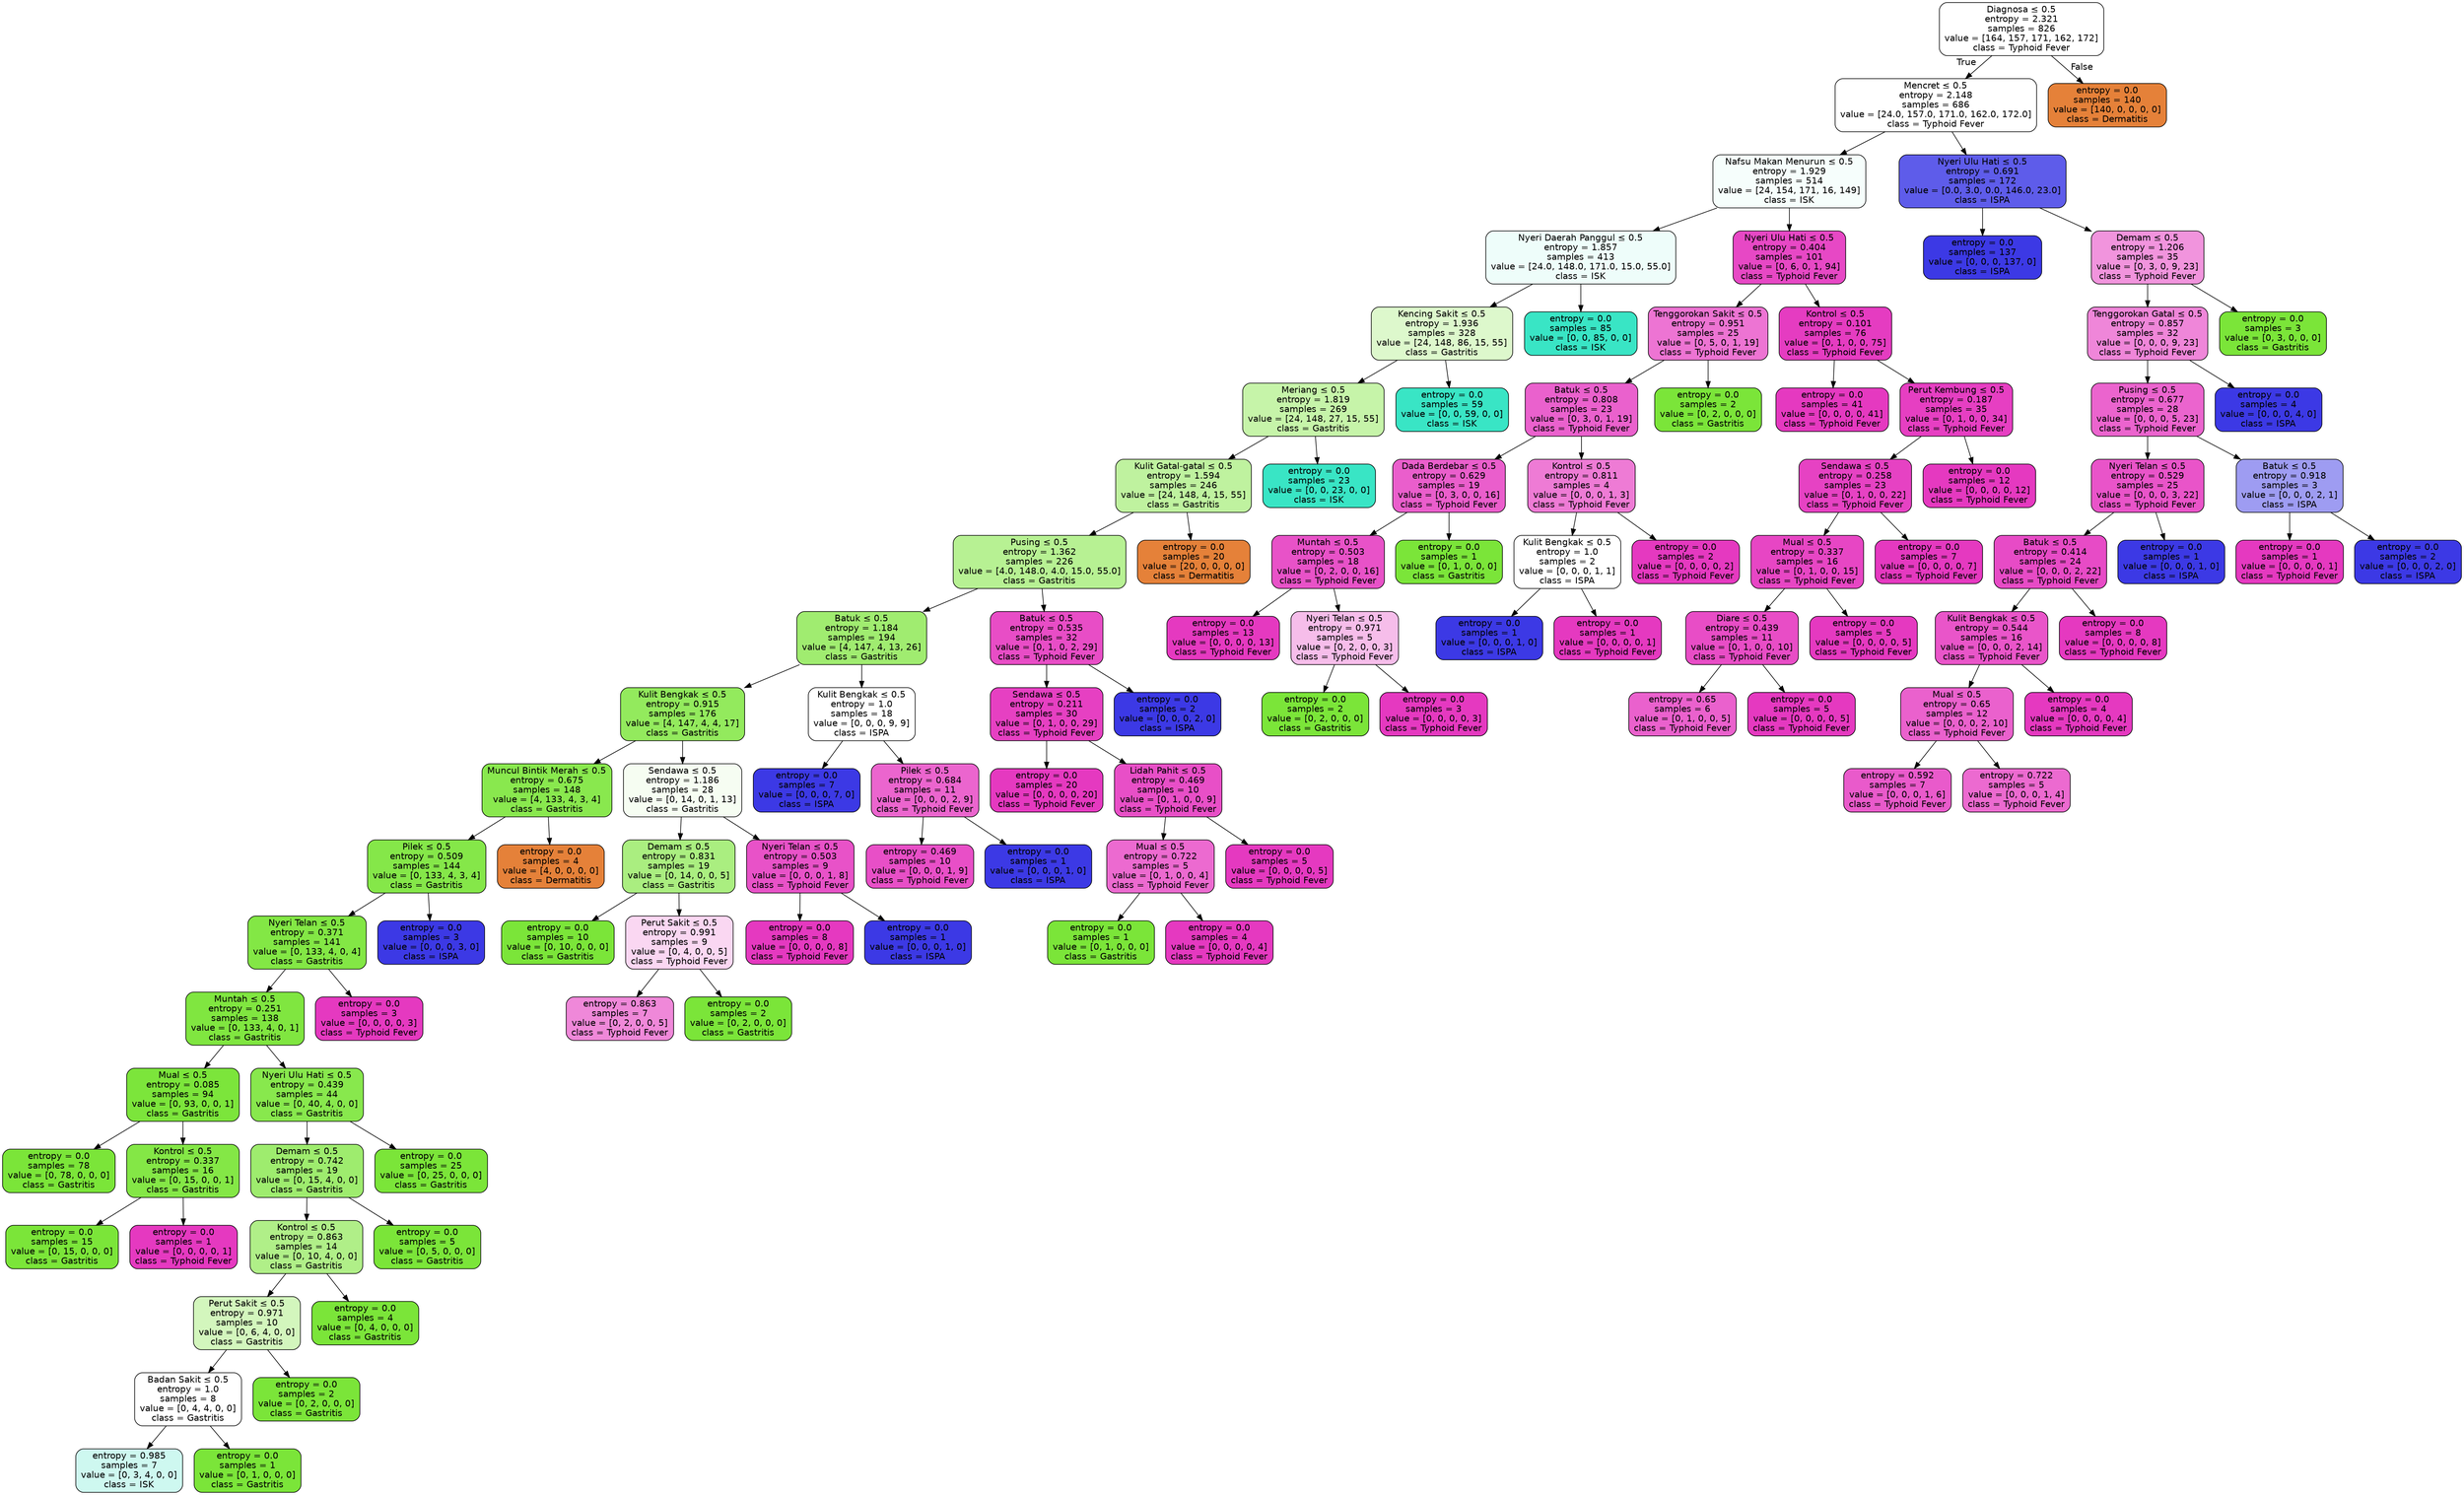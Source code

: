 digraph Tree {
node [shape=box, style="filled, rounded", color="black", fontname="helvetica"] ;
edge [fontname="helvetica"] ;
0 [label=<Diagnosa &le; 0.5<br/>entropy = 2.321<br/>samples = 826<br/>value = [164, 157, 171, 162, 172]<br/>class = Typhoid Fever>, fillcolor="#ffffff"] ;
1 [label=<Mencret &le; 0.5<br/>entropy = 2.148<br/>samples = 686<br/>value = [24.0, 157.0, 171.0, 162.0, 172.0]<br/>class = Typhoid Fever>, fillcolor="#ffffff"] ;
0 -> 1 [labeldistance=2.5, labelangle=45, headlabel="True"] ;
2 [label=<Nafsu Makan Menurun &le; 0.5<br/>entropy = 1.929<br/>samples = 514<br/>value = [24, 154, 171, 16, 149]<br/>class = ISK>, fillcolor="#f6fefc"] ;
1 -> 2 ;
3 [label=<Nyeri Daerah Panggul &le; 0.5<br/>entropy = 1.857<br/>samples = 413<br/>value = [24.0, 148.0, 171.0, 15.0, 55.0]<br/>class = ISK>, fillcolor="#eefdfa"] ;
2 -> 3 ;
4 [label=<Kencing Sakit &le; 0.5<br/>entropy = 1.936<br/>samples = 328<br/>value = [24, 148, 86, 15, 55]<br/>class = Gastritis>, fillcolor="#ddf8cc"] ;
3 -> 4 ;
5 [label=<Meriang &le; 0.5<br/>entropy = 1.819<br/>samples = 269<br/>value = [24, 148, 27, 15, 55]<br/>class = Gastritis>, fillcolor="#c6f4a9"] ;
4 -> 5 ;
6 [label=<Kulit Gatal-gatal &le; 0.5<br/>entropy = 1.594<br/>samples = 246<br/>value = [24, 148, 4, 15, 55]<br/>class = Gastritis>, fillcolor="#bff29f"] ;
5 -> 6 ;
7 [label=<Pusing &le; 0.5<br/>entropy = 1.362<br/>samples = 226<br/>value = [4.0, 148.0, 4.0, 15.0, 55.0]<br/>class = Gastritis>, fillcolor="#b7f193"] ;
6 -> 7 ;
8 [label=<Batuk &le; 0.5<br/>entropy = 1.184<br/>samples = 194<br/>value = [4, 147, 4, 13, 26]<br/>class = Gastritis>, fillcolor="#a0ec70"] ;
7 -> 8 ;
9 [label=<Kulit Bengkak &le; 0.5<br/>entropy = 0.915<br/>samples = 176<br/>value = [4, 147, 4, 4, 17]<br/>class = Gastritis>, fillcolor="#93ea5d"] ;
8 -> 9 ;
10 [label=<Muncul Bintik Merah &le; 0.5<br/>entropy = 0.675<br/>samples = 148<br/>value = [4, 133, 4, 3, 4]<br/>class = Gastritis>, fillcolor="#89e84e"] ;
9 -> 10 ;
11 [label=<Pilek &le; 0.5<br/>entropy = 0.509<br/>samples = 144<br/>value = [0, 133, 4, 3, 4]<br/>class = Gastritis>, fillcolor="#85e749"] ;
10 -> 11 ;
12 [label=<Nyeri Telan &le; 0.5<br/>entropy = 0.371<br/>samples = 141<br/>value = [0, 133, 4, 0, 4]<br/>class = Gastritis>, fillcolor="#83e745"] ;
11 -> 12 ;
13 [label=<Muntah &le; 0.5<br/>entropy = 0.251<br/>samples = 138<br/>value = [0, 133, 4, 0, 1]<br/>class = Gastritis>, fillcolor="#80e640"] ;
12 -> 13 ;
14 [label=<Mual &le; 0.5<br/>entropy = 0.085<br/>samples = 94<br/>value = [0, 93, 0, 0, 1]<br/>class = Gastritis>, fillcolor="#7ce53b"] ;
13 -> 14 ;
15 [label=<entropy = 0.0<br/>samples = 78<br/>value = [0, 78, 0, 0, 0]<br/>class = Gastritis>, fillcolor="#7be539"] ;
14 -> 15 ;
16 [label=<Kontrol &le; 0.5<br/>entropy = 0.337<br/>samples = 16<br/>value = [0, 15, 0, 0, 1]<br/>class = Gastritis>, fillcolor="#84e746"] ;
14 -> 16 ;
17 [label=<entropy = 0.0<br/>samples = 15<br/>value = [0, 15, 0, 0, 0]<br/>class = Gastritis>, fillcolor="#7be539"] ;
16 -> 17 ;
18 [label=<entropy = 0.0<br/>samples = 1<br/>value = [0, 0, 0, 0, 1]<br/>class = Typhoid Fever>, fillcolor="#e539c0"] ;
16 -> 18 ;
19 [label=<Nyeri Ulu Hati &le; 0.5<br/>entropy = 0.439<br/>samples = 44<br/>value = [0, 40, 4, 0, 0]<br/>class = Gastritis>, fillcolor="#88e84d"] ;
13 -> 19 ;
20 [label=<Demam &le; 0.5<br/>entropy = 0.742<br/>samples = 19<br/>value = [0, 15, 4, 0, 0]<br/>class = Gastritis>, fillcolor="#9eec6e"] ;
19 -> 20 ;
21 [label=<Kontrol &le; 0.5<br/>entropy = 0.863<br/>samples = 14<br/>value = [0, 10, 4, 0, 0]<br/>class = Gastritis>, fillcolor="#b0ef88"] ;
20 -> 21 ;
22 [label=<Perut Sakit &le; 0.5<br/>entropy = 0.971<br/>samples = 10<br/>value = [0, 6, 4, 0, 0]<br/>class = Gastritis>, fillcolor="#d3f6bd"] ;
21 -> 22 ;
23 [label=<Badan Sakit &le; 0.5<br/>entropy = 1.0<br/>samples = 8<br/>value = [0, 4, 4, 0, 0]<br/>class = Gastritis>, fillcolor="#ffffff"] ;
22 -> 23 ;
24 [label=<entropy = 0.985<br/>samples = 7<br/>value = [0, 3, 4, 0, 0]<br/>class = ISK>, fillcolor="#cef8f0"] ;
23 -> 24 ;
25 [label=<entropy = 0.0<br/>samples = 1<br/>value = [0, 1, 0, 0, 0]<br/>class = Gastritis>, fillcolor="#7be539"] ;
23 -> 25 ;
26 [label=<entropy = 0.0<br/>samples = 2<br/>value = [0, 2, 0, 0, 0]<br/>class = Gastritis>, fillcolor="#7be539"] ;
22 -> 26 ;
27 [label=<entropy = 0.0<br/>samples = 4<br/>value = [0, 4, 0, 0, 0]<br/>class = Gastritis>, fillcolor="#7be539"] ;
21 -> 27 ;
28 [label=<entropy = 0.0<br/>samples = 5<br/>value = [0, 5, 0, 0, 0]<br/>class = Gastritis>, fillcolor="#7be539"] ;
20 -> 28 ;
29 [label=<entropy = 0.0<br/>samples = 25<br/>value = [0, 25, 0, 0, 0]<br/>class = Gastritis>, fillcolor="#7be539"] ;
19 -> 29 ;
30 [label=<entropy = 0.0<br/>samples = 3<br/>value = [0, 0, 0, 0, 3]<br/>class = Typhoid Fever>, fillcolor="#e539c0"] ;
12 -> 30 ;
31 [label=<entropy = 0.0<br/>samples = 3<br/>value = [0, 0, 0, 3, 0]<br/>class = ISPA>, fillcolor="#3c39e5"] ;
11 -> 31 ;
32 [label=<entropy = 0.0<br/>samples = 4<br/>value = [4, 0, 0, 0, 0]<br/>class = Dermatitis>, fillcolor="#e58139"] ;
10 -> 32 ;
33 [label=<Sendawa &le; 0.5<br/>entropy = 1.186<br/>samples = 28<br/>value = [0, 14, 0, 1, 13]<br/>class = Gastritis>, fillcolor="#f6fdf2"] ;
9 -> 33 ;
34 [label=<Demam &le; 0.5<br/>entropy = 0.831<br/>samples = 19<br/>value = [0, 14, 0, 0, 5]<br/>class = Gastritis>, fillcolor="#aaee80"] ;
33 -> 34 ;
35 [label=<entropy = 0.0<br/>samples = 10<br/>value = [0, 10, 0, 0, 0]<br/>class = Gastritis>, fillcolor="#7be539"] ;
34 -> 35 ;
36 [label=<Perut Sakit &le; 0.5<br/>entropy = 0.991<br/>samples = 9<br/>value = [0, 4, 0, 0, 5]<br/>class = Typhoid Fever>, fillcolor="#fad7f2"] ;
34 -> 36 ;
37 [label=<entropy = 0.863<br/>samples = 7<br/>value = [0, 2, 0, 0, 5]<br/>class = Typhoid Fever>, fillcolor="#ef88d9"] ;
36 -> 37 ;
38 [label=<entropy = 0.0<br/>samples = 2<br/>value = [0, 2, 0, 0, 0]<br/>class = Gastritis>, fillcolor="#7be539"] ;
36 -> 38 ;
39 [label=<Nyeri Telan &le; 0.5<br/>entropy = 0.503<br/>samples = 9<br/>value = [0, 0, 0, 1, 8]<br/>class = Typhoid Fever>, fillcolor="#e852c8"] ;
33 -> 39 ;
40 [label=<entropy = 0.0<br/>samples = 8<br/>value = [0, 0, 0, 0, 8]<br/>class = Typhoid Fever>, fillcolor="#e539c0"] ;
39 -> 40 ;
41 [label=<entropy = 0.0<br/>samples = 1<br/>value = [0, 0, 0, 1, 0]<br/>class = ISPA>, fillcolor="#3c39e5"] ;
39 -> 41 ;
42 [label=<Kulit Bengkak &le; 0.5<br/>entropy = 1.0<br/>samples = 18<br/>value = [0, 0, 0, 9, 9]<br/>class = ISPA>, fillcolor="#ffffff"] ;
8 -> 42 ;
43 [label=<entropy = 0.0<br/>samples = 7<br/>value = [0, 0, 0, 7, 0]<br/>class = ISPA>, fillcolor="#3c39e5"] ;
42 -> 43 ;
44 [label=<Pilek &le; 0.5<br/>entropy = 0.684<br/>samples = 11<br/>value = [0, 0, 0, 2, 9]<br/>class = Typhoid Fever>, fillcolor="#eb65ce"] ;
42 -> 44 ;
45 [label=<entropy = 0.469<br/>samples = 10<br/>value = [0, 0, 0, 1, 9]<br/>class = Typhoid Fever>, fillcolor="#e84fc7"] ;
44 -> 45 ;
46 [label=<entropy = 0.0<br/>samples = 1<br/>value = [0, 0, 0, 1, 0]<br/>class = ISPA>, fillcolor="#3c39e5"] ;
44 -> 46 ;
47 [label=<Batuk &le; 0.5<br/>entropy = 0.535<br/>samples = 32<br/>value = [0, 1, 0, 2, 29]<br/>class = Typhoid Fever>, fillcolor="#e84dc6"] ;
7 -> 47 ;
48 [label=<Sendawa &le; 0.5<br/>entropy = 0.211<br/>samples = 30<br/>value = [0, 1, 0, 0, 29]<br/>class = Typhoid Fever>, fillcolor="#e640c2"] ;
47 -> 48 ;
49 [label=<entropy = 0.0<br/>samples = 20<br/>value = [0, 0, 0, 0, 20]<br/>class = Typhoid Fever>, fillcolor="#e539c0"] ;
48 -> 49 ;
50 [label=<Lidah Pahit &le; 0.5<br/>entropy = 0.469<br/>samples = 10<br/>value = [0, 1, 0, 0, 9]<br/>class = Typhoid Fever>, fillcolor="#e84fc7"] ;
48 -> 50 ;
51 [label=<Mual &le; 0.5<br/>entropy = 0.722<br/>samples = 5<br/>value = [0, 1, 0, 0, 4]<br/>class = Typhoid Fever>, fillcolor="#ec6ad0"] ;
50 -> 51 ;
52 [label=<entropy = 0.0<br/>samples = 1<br/>value = [0, 1, 0, 0, 0]<br/>class = Gastritis>, fillcolor="#7be539"] ;
51 -> 52 ;
53 [label=<entropy = 0.0<br/>samples = 4<br/>value = [0, 0, 0, 0, 4]<br/>class = Typhoid Fever>, fillcolor="#e539c0"] ;
51 -> 53 ;
54 [label=<entropy = 0.0<br/>samples = 5<br/>value = [0, 0, 0, 0, 5]<br/>class = Typhoid Fever>, fillcolor="#e539c0"] ;
50 -> 54 ;
55 [label=<entropy = 0.0<br/>samples = 2<br/>value = [0, 0, 0, 2, 0]<br/>class = ISPA>, fillcolor="#3c39e5"] ;
47 -> 55 ;
56 [label=<entropy = 0.0<br/>samples = 20<br/>value = [20, 0, 0, 0, 0]<br/>class = Dermatitis>, fillcolor="#e58139"] ;
6 -> 56 ;
57 [label=<entropy = 0.0<br/>samples = 23<br/>value = [0, 0, 23, 0, 0]<br/>class = ISK>, fillcolor="#39e5c5"] ;
5 -> 57 ;
58 [label=<entropy = 0.0<br/>samples = 59<br/>value = [0, 0, 59, 0, 0]<br/>class = ISK>, fillcolor="#39e5c5"] ;
4 -> 58 ;
59 [label=<entropy = 0.0<br/>samples = 85<br/>value = [0, 0, 85, 0, 0]<br/>class = ISK>, fillcolor="#39e5c5"] ;
3 -> 59 ;
60 [label=<Nyeri Ulu Hati &le; 0.5<br/>entropy = 0.404<br/>samples = 101<br/>value = [0, 6, 0, 1, 94]<br/>class = Typhoid Fever>, fillcolor="#e748c5"] ;
2 -> 60 ;
61 [label=<Tenggorokan Sakit &le; 0.5<br/>entropy = 0.951<br/>samples = 25<br/>value = [0, 5, 0, 1, 19]<br/>class = Typhoid Fever>, fillcolor="#ed74d3"] ;
60 -> 61 ;
62 [label=<Batuk &le; 0.5<br/>entropy = 0.808<br/>samples = 23<br/>value = [0, 3, 0, 1, 19]<br/>class = Typhoid Fever>, fillcolor="#ea61cd"] ;
61 -> 62 ;
63 [label=<Dada Berdebar &le; 0.5<br/>entropy = 0.629<br/>samples = 19<br/>value = [0, 3, 0, 0, 16]<br/>class = Typhoid Fever>, fillcolor="#ea5ecc"] ;
62 -> 63 ;
64 [label=<Muntah &le; 0.5<br/>entropy = 0.503<br/>samples = 18<br/>value = [0, 2, 0, 0, 16]<br/>class = Typhoid Fever>, fillcolor="#e852c8"] ;
63 -> 64 ;
65 [label=<entropy = 0.0<br/>samples = 13<br/>value = [0, 0, 0, 0, 13]<br/>class = Typhoid Fever>, fillcolor="#e539c0"] ;
64 -> 65 ;
66 [label=<Nyeri Telan &le; 0.5<br/>entropy = 0.971<br/>samples = 5<br/>value = [0, 2, 0, 0, 3]<br/>class = Typhoid Fever>, fillcolor="#f6bdea"] ;
64 -> 66 ;
67 [label=<entropy = 0.0<br/>samples = 2<br/>value = [0, 2, 0, 0, 0]<br/>class = Gastritis>, fillcolor="#7be539"] ;
66 -> 67 ;
68 [label=<entropy = 0.0<br/>samples = 3<br/>value = [0, 0, 0, 0, 3]<br/>class = Typhoid Fever>, fillcolor="#e539c0"] ;
66 -> 68 ;
69 [label=<entropy = 0.0<br/>samples = 1<br/>value = [0, 1, 0, 0, 0]<br/>class = Gastritis>, fillcolor="#7be539"] ;
63 -> 69 ;
70 [label=<Kontrol &le; 0.5<br/>entropy = 0.811<br/>samples = 4<br/>value = [0, 0, 0, 1, 3]<br/>class = Typhoid Fever>, fillcolor="#ee7bd5"] ;
62 -> 70 ;
71 [label=<Kulit Bengkak &le; 0.5<br/>entropy = 1.0<br/>samples = 2<br/>value = [0, 0, 0, 1, 1]<br/>class = ISPA>, fillcolor="#ffffff"] ;
70 -> 71 ;
72 [label=<entropy = 0.0<br/>samples = 1<br/>value = [0, 0, 0, 1, 0]<br/>class = ISPA>, fillcolor="#3c39e5"] ;
71 -> 72 ;
73 [label=<entropy = 0.0<br/>samples = 1<br/>value = [0, 0, 0, 0, 1]<br/>class = Typhoid Fever>, fillcolor="#e539c0"] ;
71 -> 73 ;
74 [label=<entropy = 0.0<br/>samples = 2<br/>value = [0, 0, 0, 0, 2]<br/>class = Typhoid Fever>, fillcolor="#e539c0"] ;
70 -> 74 ;
75 [label=<entropy = 0.0<br/>samples = 2<br/>value = [0, 2, 0, 0, 0]<br/>class = Gastritis>, fillcolor="#7be539"] ;
61 -> 75 ;
76 [label=<Kontrol &le; 0.5<br/>entropy = 0.101<br/>samples = 76<br/>value = [0, 1, 0, 0, 75]<br/>class = Typhoid Fever>, fillcolor="#e53cc1"] ;
60 -> 76 ;
77 [label=<entropy = 0.0<br/>samples = 41<br/>value = [0, 0, 0, 0, 41]<br/>class = Typhoid Fever>, fillcolor="#e539c0"] ;
76 -> 77 ;
78 [label=<Perut Kembung &le; 0.5<br/>entropy = 0.187<br/>samples = 35<br/>value = [0, 1, 0, 0, 34]<br/>class = Typhoid Fever>, fillcolor="#e63fc2"] ;
76 -> 78 ;
79 [label=<Sendawa &le; 0.5<br/>entropy = 0.258<br/>samples = 23<br/>value = [0, 1, 0, 0, 22]<br/>class = Typhoid Fever>, fillcolor="#e642c3"] ;
78 -> 79 ;
80 [label=<Mual &le; 0.5<br/>entropy = 0.337<br/>samples = 16<br/>value = [0, 1, 0, 0, 15]<br/>class = Typhoid Fever>, fillcolor="#e746c4"] ;
79 -> 80 ;
81 [label=<Diare &le; 0.5<br/>entropy = 0.439<br/>samples = 11<br/>value = [0, 1, 0, 0, 10]<br/>class = Typhoid Fever>, fillcolor="#e84dc6"] ;
80 -> 81 ;
82 [label=<entropy = 0.65<br/>samples = 6<br/>value = [0, 1, 0, 0, 5]<br/>class = Typhoid Fever>, fillcolor="#ea61cd"] ;
81 -> 82 ;
83 [label=<entropy = 0.0<br/>samples = 5<br/>value = [0, 0, 0, 0, 5]<br/>class = Typhoid Fever>, fillcolor="#e539c0"] ;
81 -> 83 ;
84 [label=<entropy = 0.0<br/>samples = 5<br/>value = [0, 0, 0, 0, 5]<br/>class = Typhoid Fever>, fillcolor="#e539c0"] ;
80 -> 84 ;
85 [label=<entropy = 0.0<br/>samples = 7<br/>value = [0, 0, 0, 0, 7]<br/>class = Typhoid Fever>, fillcolor="#e539c0"] ;
79 -> 85 ;
86 [label=<entropy = 0.0<br/>samples = 12<br/>value = [0, 0, 0, 0, 12]<br/>class = Typhoid Fever>, fillcolor="#e539c0"] ;
78 -> 86 ;
87 [label=<Nyeri Ulu Hati &le; 0.5<br/>entropy = 0.691<br/>samples = 172<br/>value = [0.0, 3.0, 0.0, 146.0, 23.0]<br/>class = ISPA>, fillcolor="#5e5cea"] ;
1 -> 87 ;
88 [label=<entropy = 0.0<br/>samples = 137<br/>value = [0, 0, 0, 137, 0]<br/>class = ISPA>, fillcolor="#3c39e5"] ;
87 -> 88 ;
89 [label=<Demam &le; 0.5<br/>entropy = 1.206<br/>samples = 35<br/>value = [0, 3, 0, 9, 23]<br/>class = Typhoid Fever>, fillcolor="#f194dd"] ;
87 -> 89 ;
90 [label=<Tenggorokan Gatal &le; 0.5<br/>entropy = 0.857<br/>samples = 32<br/>value = [0, 0, 0, 9, 23]<br/>class = Typhoid Fever>, fillcolor="#ef86d9"] ;
89 -> 90 ;
91 [label=<Pusing &le; 0.5<br/>entropy = 0.677<br/>samples = 28<br/>value = [0, 0, 0, 5, 23]<br/>class = Typhoid Fever>, fillcolor="#eb64ce"] ;
90 -> 91 ;
92 [label=<Nyeri Telan &le; 0.5<br/>entropy = 0.529<br/>samples = 25<br/>value = [0, 0, 0, 3, 22]<br/>class = Typhoid Fever>, fillcolor="#e954c9"] ;
91 -> 92 ;
93 [label=<Batuk &le; 0.5<br/>entropy = 0.414<br/>samples = 24<br/>value = [0, 0, 0, 2, 22]<br/>class = Typhoid Fever>, fillcolor="#e74bc6"] ;
92 -> 93 ;
94 [label=<Kulit Bengkak &le; 0.5<br/>entropy = 0.544<br/>samples = 16<br/>value = [0, 0, 0, 2, 14]<br/>class = Typhoid Fever>, fillcolor="#e955c9"] ;
93 -> 94 ;
95 [label=<Mual &le; 0.5<br/>entropy = 0.65<br/>samples = 12<br/>value = [0, 0, 0, 2, 10]<br/>class = Typhoid Fever>, fillcolor="#ea61cd"] ;
94 -> 95 ;
96 [label=<entropy = 0.592<br/>samples = 7<br/>value = [0, 0, 0, 1, 6]<br/>class = Typhoid Fever>, fillcolor="#e95acb"] ;
95 -> 96 ;
97 [label=<entropy = 0.722<br/>samples = 5<br/>value = [0, 0, 0, 1, 4]<br/>class = Typhoid Fever>, fillcolor="#ec6ad0"] ;
95 -> 97 ;
98 [label=<entropy = 0.0<br/>samples = 4<br/>value = [0, 0, 0, 0, 4]<br/>class = Typhoid Fever>, fillcolor="#e539c0"] ;
94 -> 98 ;
99 [label=<entropy = 0.0<br/>samples = 8<br/>value = [0, 0, 0, 0, 8]<br/>class = Typhoid Fever>, fillcolor="#e539c0"] ;
93 -> 99 ;
100 [label=<entropy = 0.0<br/>samples = 1<br/>value = [0, 0, 0, 1, 0]<br/>class = ISPA>, fillcolor="#3c39e5"] ;
92 -> 100 ;
101 [label=<Batuk &le; 0.5<br/>entropy = 0.918<br/>samples = 3<br/>value = [0, 0, 0, 2, 1]<br/>class = ISPA>, fillcolor="#9e9cf2"] ;
91 -> 101 ;
102 [label=<entropy = 0.0<br/>samples = 1<br/>value = [0, 0, 0, 0, 1]<br/>class = Typhoid Fever>, fillcolor="#e539c0"] ;
101 -> 102 ;
103 [label=<entropy = 0.0<br/>samples = 2<br/>value = [0, 0, 0, 2, 0]<br/>class = ISPA>, fillcolor="#3c39e5"] ;
101 -> 103 ;
104 [label=<entropy = 0.0<br/>samples = 4<br/>value = [0, 0, 0, 4, 0]<br/>class = ISPA>, fillcolor="#3c39e5"] ;
90 -> 104 ;
105 [label=<entropy = 0.0<br/>samples = 3<br/>value = [0, 3, 0, 0, 0]<br/>class = Gastritis>, fillcolor="#7be539"] ;
89 -> 105 ;
106 [label=<entropy = 0.0<br/>samples = 140<br/>value = [140, 0, 0, 0, 0]<br/>class = Dermatitis>, fillcolor="#e58139"] ;
0 -> 106 [labeldistance=2.5, labelangle=-45, headlabel="False"] ;
}